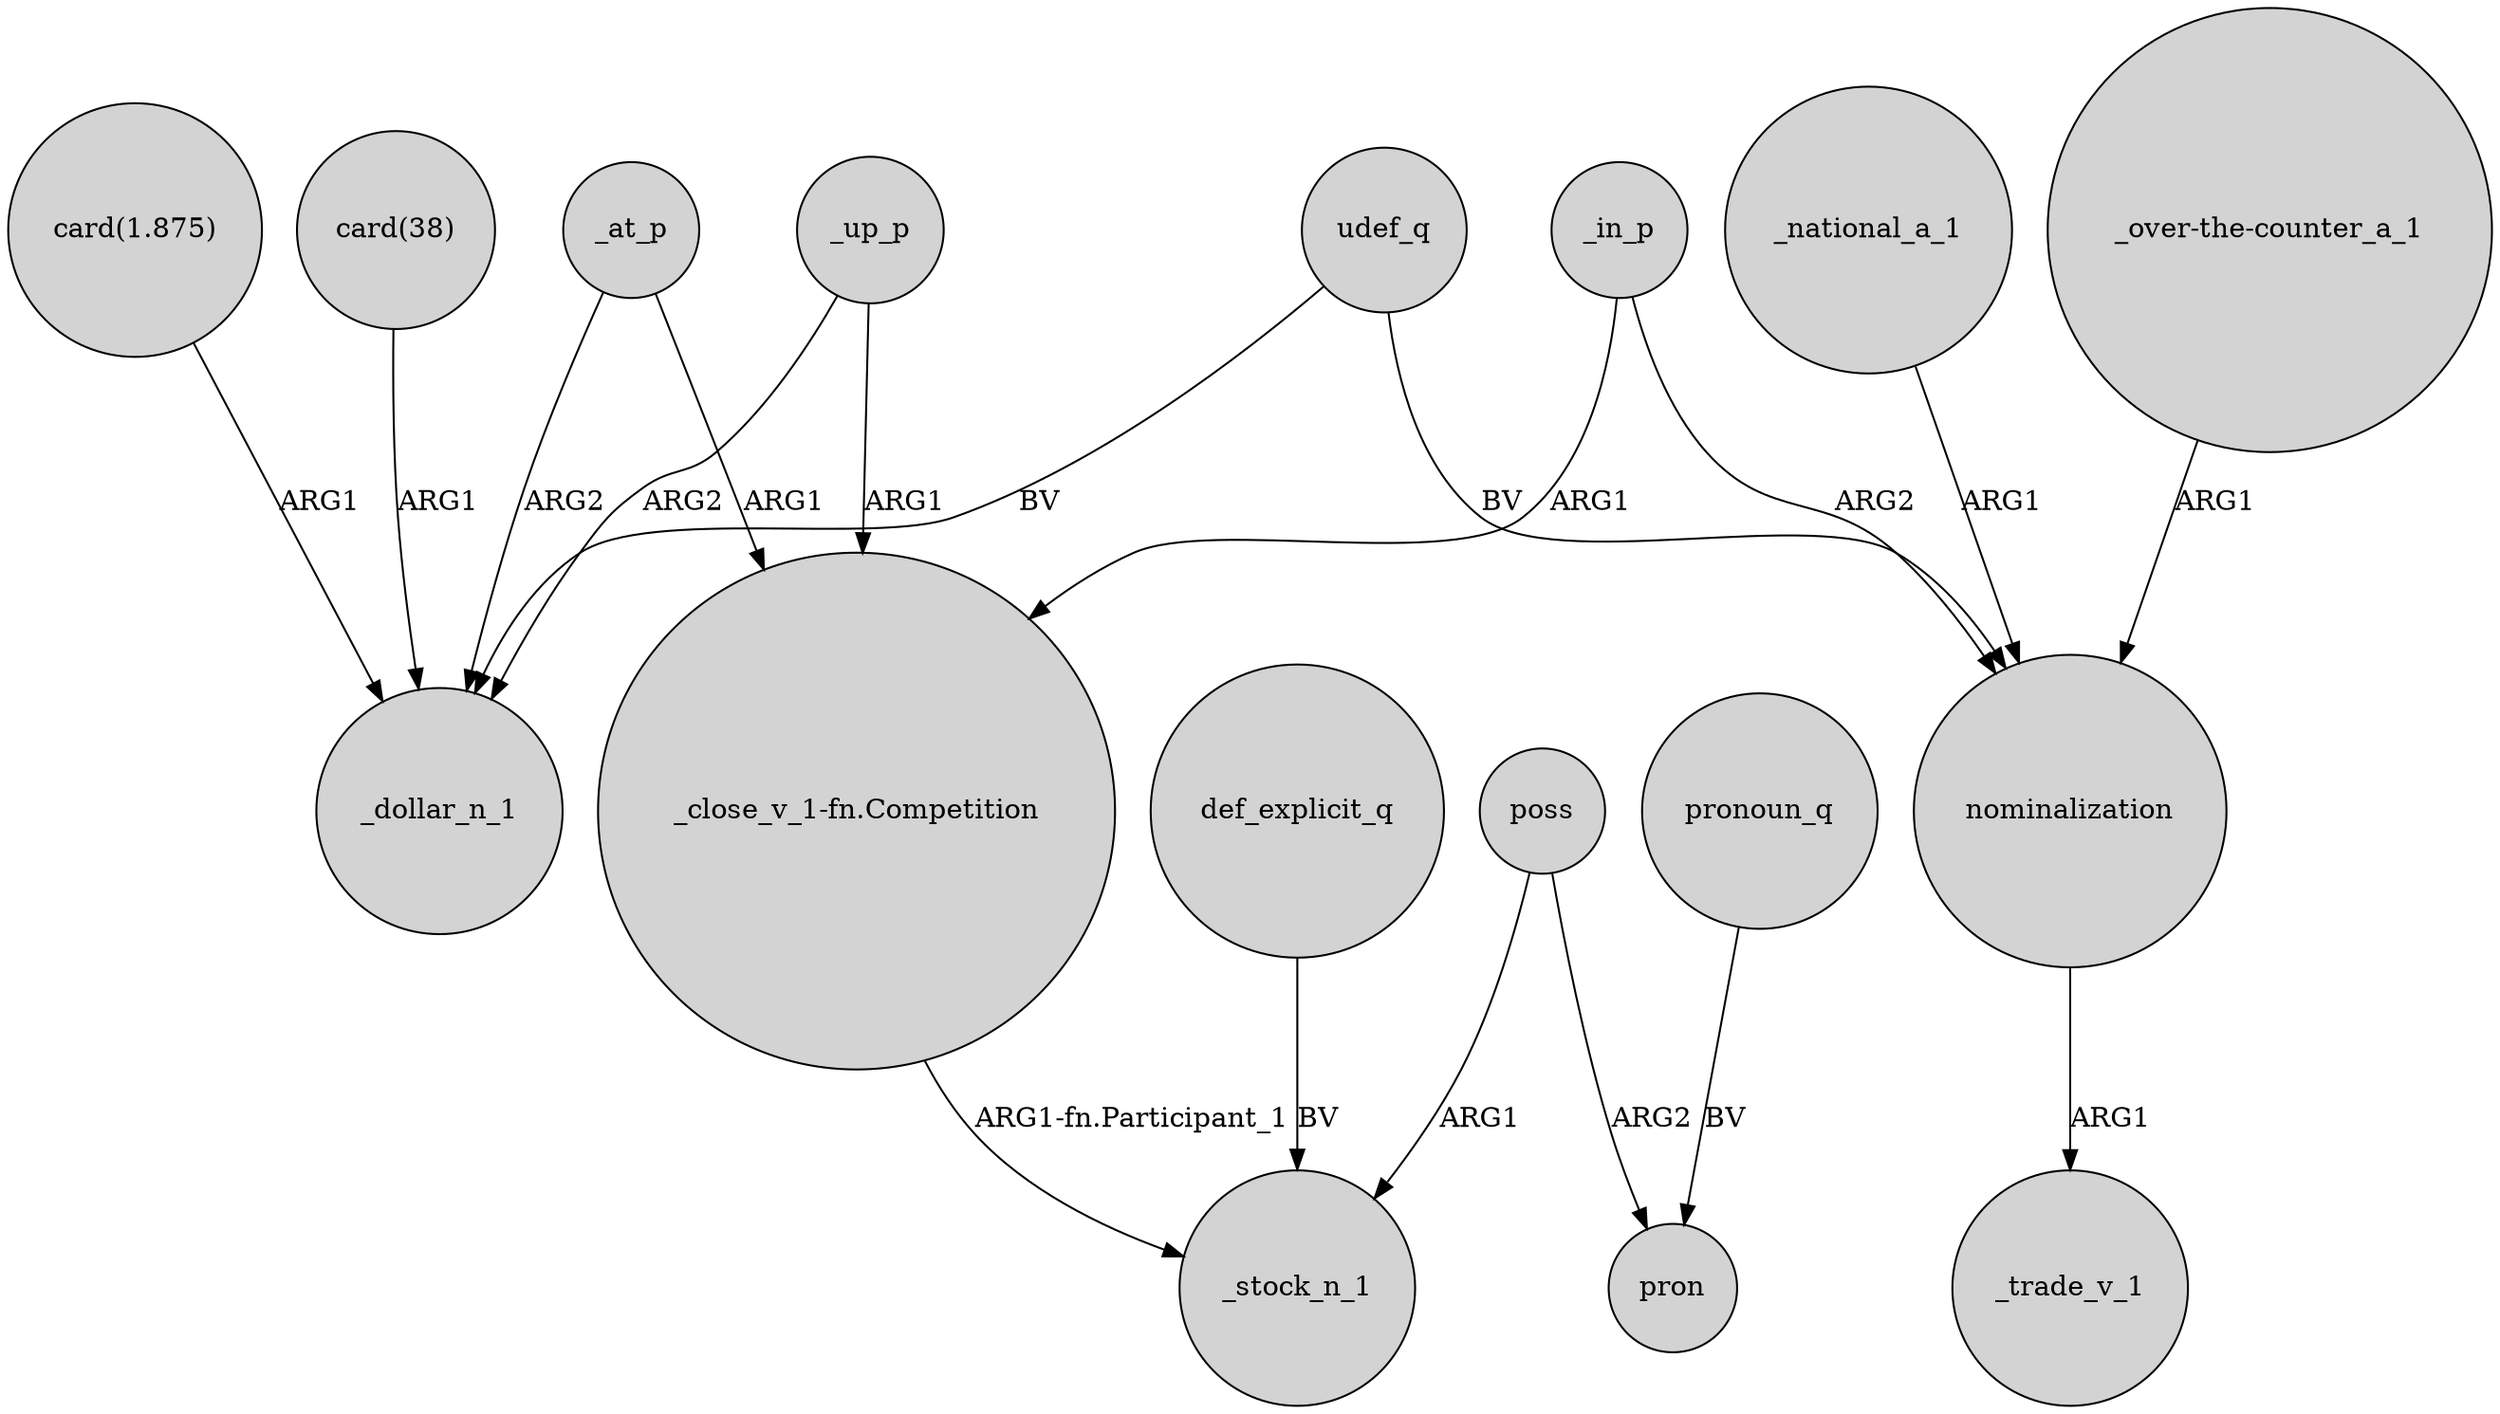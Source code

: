 digraph {
	node [shape=circle style=filled]
	"card(38)" -> _dollar_n_1 [label=ARG1]
	def_explicit_q -> _stock_n_1 [label=BV]
	udef_q -> _dollar_n_1 [label=BV]
	poss -> _stock_n_1 [label=ARG1]
	_in_p -> nominalization [label=ARG2]
	_national_a_1 -> nominalization [label=ARG1]
	_at_p -> "_close_v_1-fn.Competition" [label=ARG1]
	_in_p -> "_close_v_1-fn.Competition" [label=ARG1]
	_up_p -> "_close_v_1-fn.Competition" [label=ARG1]
	_up_p -> _dollar_n_1 [label=ARG2]
	"card(1.875)" -> _dollar_n_1 [label=ARG1]
	"_over-the-counter_a_1" -> nominalization [label=ARG1]
	"_close_v_1-fn.Competition" -> _stock_n_1 [label="ARG1-fn.Participant_1"]
	nominalization -> _trade_v_1 [label=ARG1]
	pronoun_q -> pron [label=BV]
	poss -> pron [label=ARG2]
	udef_q -> nominalization [label=BV]
	_at_p -> _dollar_n_1 [label=ARG2]
}

